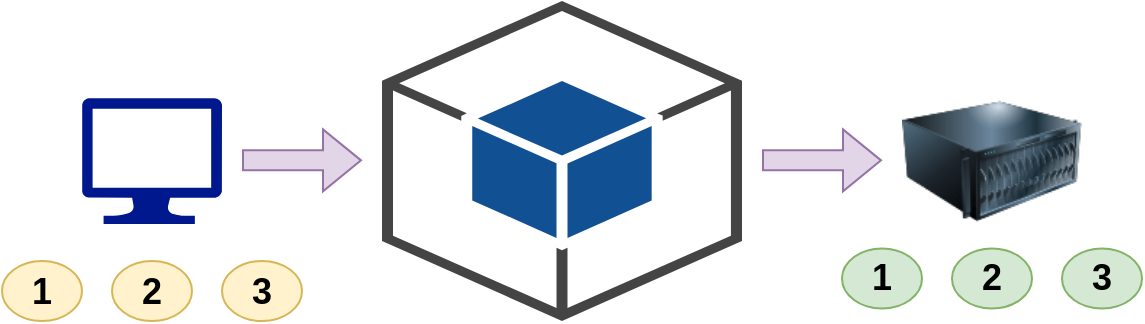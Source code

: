 <mxfile version="17.1.2" type="github">
  <diagram id="dxoiGo7O42SpYoOW8S6E" name="第 1 页">
    <mxGraphModel dx="1722" dy="913" grid="1" gridSize="10" guides="1" tooltips="1" connect="1" arrows="1" fold="1" page="1" pageScale="1" pageWidth="827" pageHeight="1169" math="0" shadow="0">
      <root>
        <mxCell id="0" />
        <mxCell id="1" parent="0" />
        <mxCell id="DIGAB8idFGFszik6X5s0-2" value="" style="sketch=0;aspect=fixed;pointerEvents=1;shadow=0;dashed=0;html=1;strokeColor=none;labelPosition=center;verticalLabelPosition=bottom;verticalAlign=top;align=center;fillColor=#00188D;shape=mxgraph.azure.computer" vertex="1" parent="1">
          <mxGeometry x="110" y="240" width="70" height="63" as="geometry" />
        </mxCell>
        <mxCell id="DIGAB8idFGFszik6X5s0-3" value="" style="image;html=1;image=img/lib/clip_art/computers/Server_128x128.png" vertex="1" parent="1">
          <mxGeometry x="520" y="227.75" width="90" height="87.5" as="geometry" />
        </mxCell>
        <mxCell id="DIGAB8idFGFszik6X5s0-5" value="" style="outlineConnect=0;dashed=0;verticalLabelPosition=bottom;verticalAlign=top;align=center;html=1;shape=mxgraph.aws3.android;fillColor=#115193;gradientColor=none;" vertex="1" parent="1">
          <mxGeometry x="260" y="191.5" width="180" height="160" as="geometry" />
        </mxCell>
        <mxCell id="DIGAB8idFGFszik6X5s0-6" value="&lt;font style=&quot;font-size: 18px&quot;&gt;&lt;b&gt;1&lt;/b&gt;&lt;/font&gt;" style="ellipse;whiteSpace=wrap;html=1;fillColor=#fff2cc;strokeColor=#d6b656;" vertex="1" parent="1">
          <mxGeometry x="70" y="321.5" width="40" height="30" as="geometry" />
        </mxCell>
        <mxCell id="DIGAB8idFGFszik6X5s0-7" value="&lt;font style=&quot;font-size: 18px&quot;&gt;&lt;b&gt;2&lt;/b&gt;&lt;/font&gt;" style="ellipse;whiteSpace=wrap;html=1;fillColor=#fff2cc;strokeColor=#d6b656;" vertex="1" parent="1">
          <mxGeometry x="125" y="321.5" width="40" height="30" as="geometry" />
        </mxCell>
        <mxCell id="DIGAB8idFGFszik6X5s0-8" value="&lt;font style=&quot;font-size: 18px&quot;&gt;&lt;b&gt;3&lt;/b&gt;&lt;/font&gt;" style="ellipse;whiteSpace=wrap;html=1;fillColor=#fff2cc;strokeColor=#d6b656;" vertex="1" parent="1">
          <mxGeometry x="180" y="321.5" width="40" height="30" as="geometry" />
        </mxCell>
        <mxCell id="DIGAB8idFGFszik6X5s0-9" value="&lt;font style=&quot;font-size: 18px&quot;&gt;&lt;b&gt;1&lt;/b&gt;&lt;/font&gt;" style="ellipse;whiteSpace=wrap;html=1;fillColor=#d5e8d4;strokeColor=#82b366;" vertex="1" parent="1">
          <mxGeometry x="490" y="315.25" width="40" height="30" as="geometry" />
        </mxCell>
        <mxCell id="DIGAB8idFGFszik6X5s0-10" value="&lt;font style=&quot;font-size: 18px&quot;&gt;&lt;b&gt;2&lt;/b&gt;&lt;/font&gt;" style="ellipse;whiteSpace=wrap;html=1;fillColor=#d5e8d4;strokeColor=#82b366;" vertex="1" parent="1">
          <mxGeometry x="545" y="315.25" width="40" height="30" as="geometry" />
        </mxCell>
        <mxCell id="DIGAB8idFGFszik6X5s0-11" value="&lt;font style=&quot;font-size: 18px&quot;&gt;&lt;b&gt;3&lt;/b&gt;&lt;/font&gt;" style="ellipse;whiteSpace=wrap;html=1;fillColor=#d5e8d4;strokeColor=#82b366;" vertex="1" parent="1">
          <mxGeometry x="600" y="315.25" width="40" height="30" as="geometry" />
        </mxCell>
        <mxCell id="DIGAB8idFGFszik6X5s0-12" value="" style="shape=flexArrow;endArrow=classic;html=1;rounded=0;fontSize=18;fillColor=#e1d5e7;strokeColor=#9673a6;" edge="1" parent="1">
          <mxGeometry width="50" height="50" relative="1" as="geometry">
            <mxPoint x="190" y="271.18" as="sourcePoint" />
            <mxPoint x="250" y="271.18" as="targetPoint" />
          </mxGeometry>
        </mxCell>
        <mxCell id="DIGAB8idFGFszik6X5s0-13" value="" style="shape=flexArrow;endArrow=classic;html=1;rounded=0;fontSize=18;fillColor=#e1d5e7;strokeColor=#9673a6;" edge="1" parent="1">
          <mxGeometry width="50" height="50" relative="1" as="geometry">
            <mxPoint x="450" y="271.18" as="sourcePoint" />
            <mxPoint x="510" y="271.18" as="targetPoint" />
          </mxGeometry>
        </mxCell>
      </root>
    </mxGraphModel>
  </diagram>
</mxfile>
